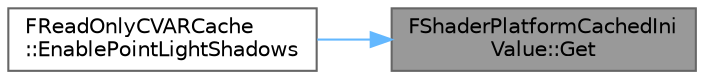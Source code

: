 digraph "FShaderPlatformCachedIniValue::Get"
{
 // INTERACTIVE_SVG=YES
 // LATEX_PDF_SIZE
  bgcolor="transparent";
  edge [fontname=Helvetica,fontsize=10,labelfontname=Helvetica,labelfontsize=10];
  node [fontname=Helvetica,fontsize=10,shape=box,height=0.2,width=0.4];
  rankdir="RL";
  Node1 [id="Node000001",label="FShaderPlatformCachedIni\lValue::Get",height=0.2,width=0.4,color="gray40", fillcolor="grey60", style="filled", fontcolor="black",tooltip=" "];
  Node1 -> Node2 [id="edge1_Node000001_Node000002",dir="back",color="steelblue1",style="solid",tooltip=" "];
  Node2 [id="Node000002",label="FReadOnlyCVARCache\l::EnablePointLightShadows",height=0.2,width=0.4,color="grey40", fillcolor="white", style="filled",URL="$db/d33/structFReadOnlyCVARCache.html#afe8cb69c101dd4e989e75f9e8a7041a9",tooltip=" "];
}

